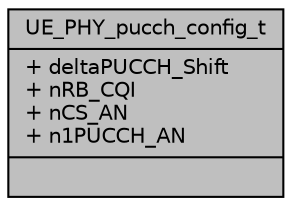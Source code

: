 digraph "UE_PHY_pucch_config_t"
{
 // LATEX_PDF_SIZE
  edge [fontname="Helvetica",fontsize="10",labelfontname="Helvetica",labelfontsize="10"];
  node [fontname="Helvetica",fontsize="10",shape=record];
  Node1 [label="{UE_PHY_pucch_config_t\n|+ deltaPUCCH_Shift\l+ nRB_CQI\l+ nCS_AN\l+ n1PUCCH_AN\l|}",height=0.2,width=0.4,color="black", fillcolor="grey75", style="filled", fontcolor="black",tooltip=" "];
}
